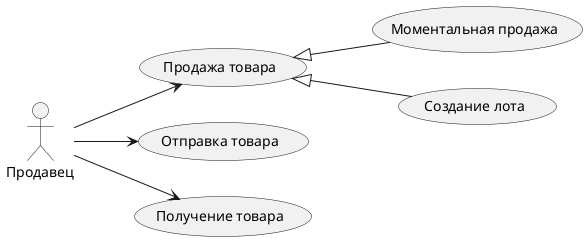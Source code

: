 @startuml

left to right direction

(Продажа товара) as (Продажа)
(Отправка товара) as (Отправить)
(Получение товара) as (Принять)
Продажа <|-- (Моментальная продажа)
Продажа <|-- (Создание лота)


Продавец --> (Продажа)
Продавец --> (Отправить)
Продавец --> (Принять)

newpage

left to right direction

(Получение товара) as (Принять)
(Проверка товара) as (Проверка)
(Отправка товара) as (Отправить)



Администратор--> (Принять)
Администратор --> (Отправить)
Администратор --> (Проверка)

newpage

left to right direction

(Покупка товара) as (Покупка)
(Получение товара) as (Получить)
(Возврат товара) as (Возврат)

Покупка <|-- (Моментальная покупка)
Покупка <|-- (Размещение ставки)

Покупатель--> (Покупка)
Покупатель--> (Получить)
Покупатель --> (Возврат)

@enduml
